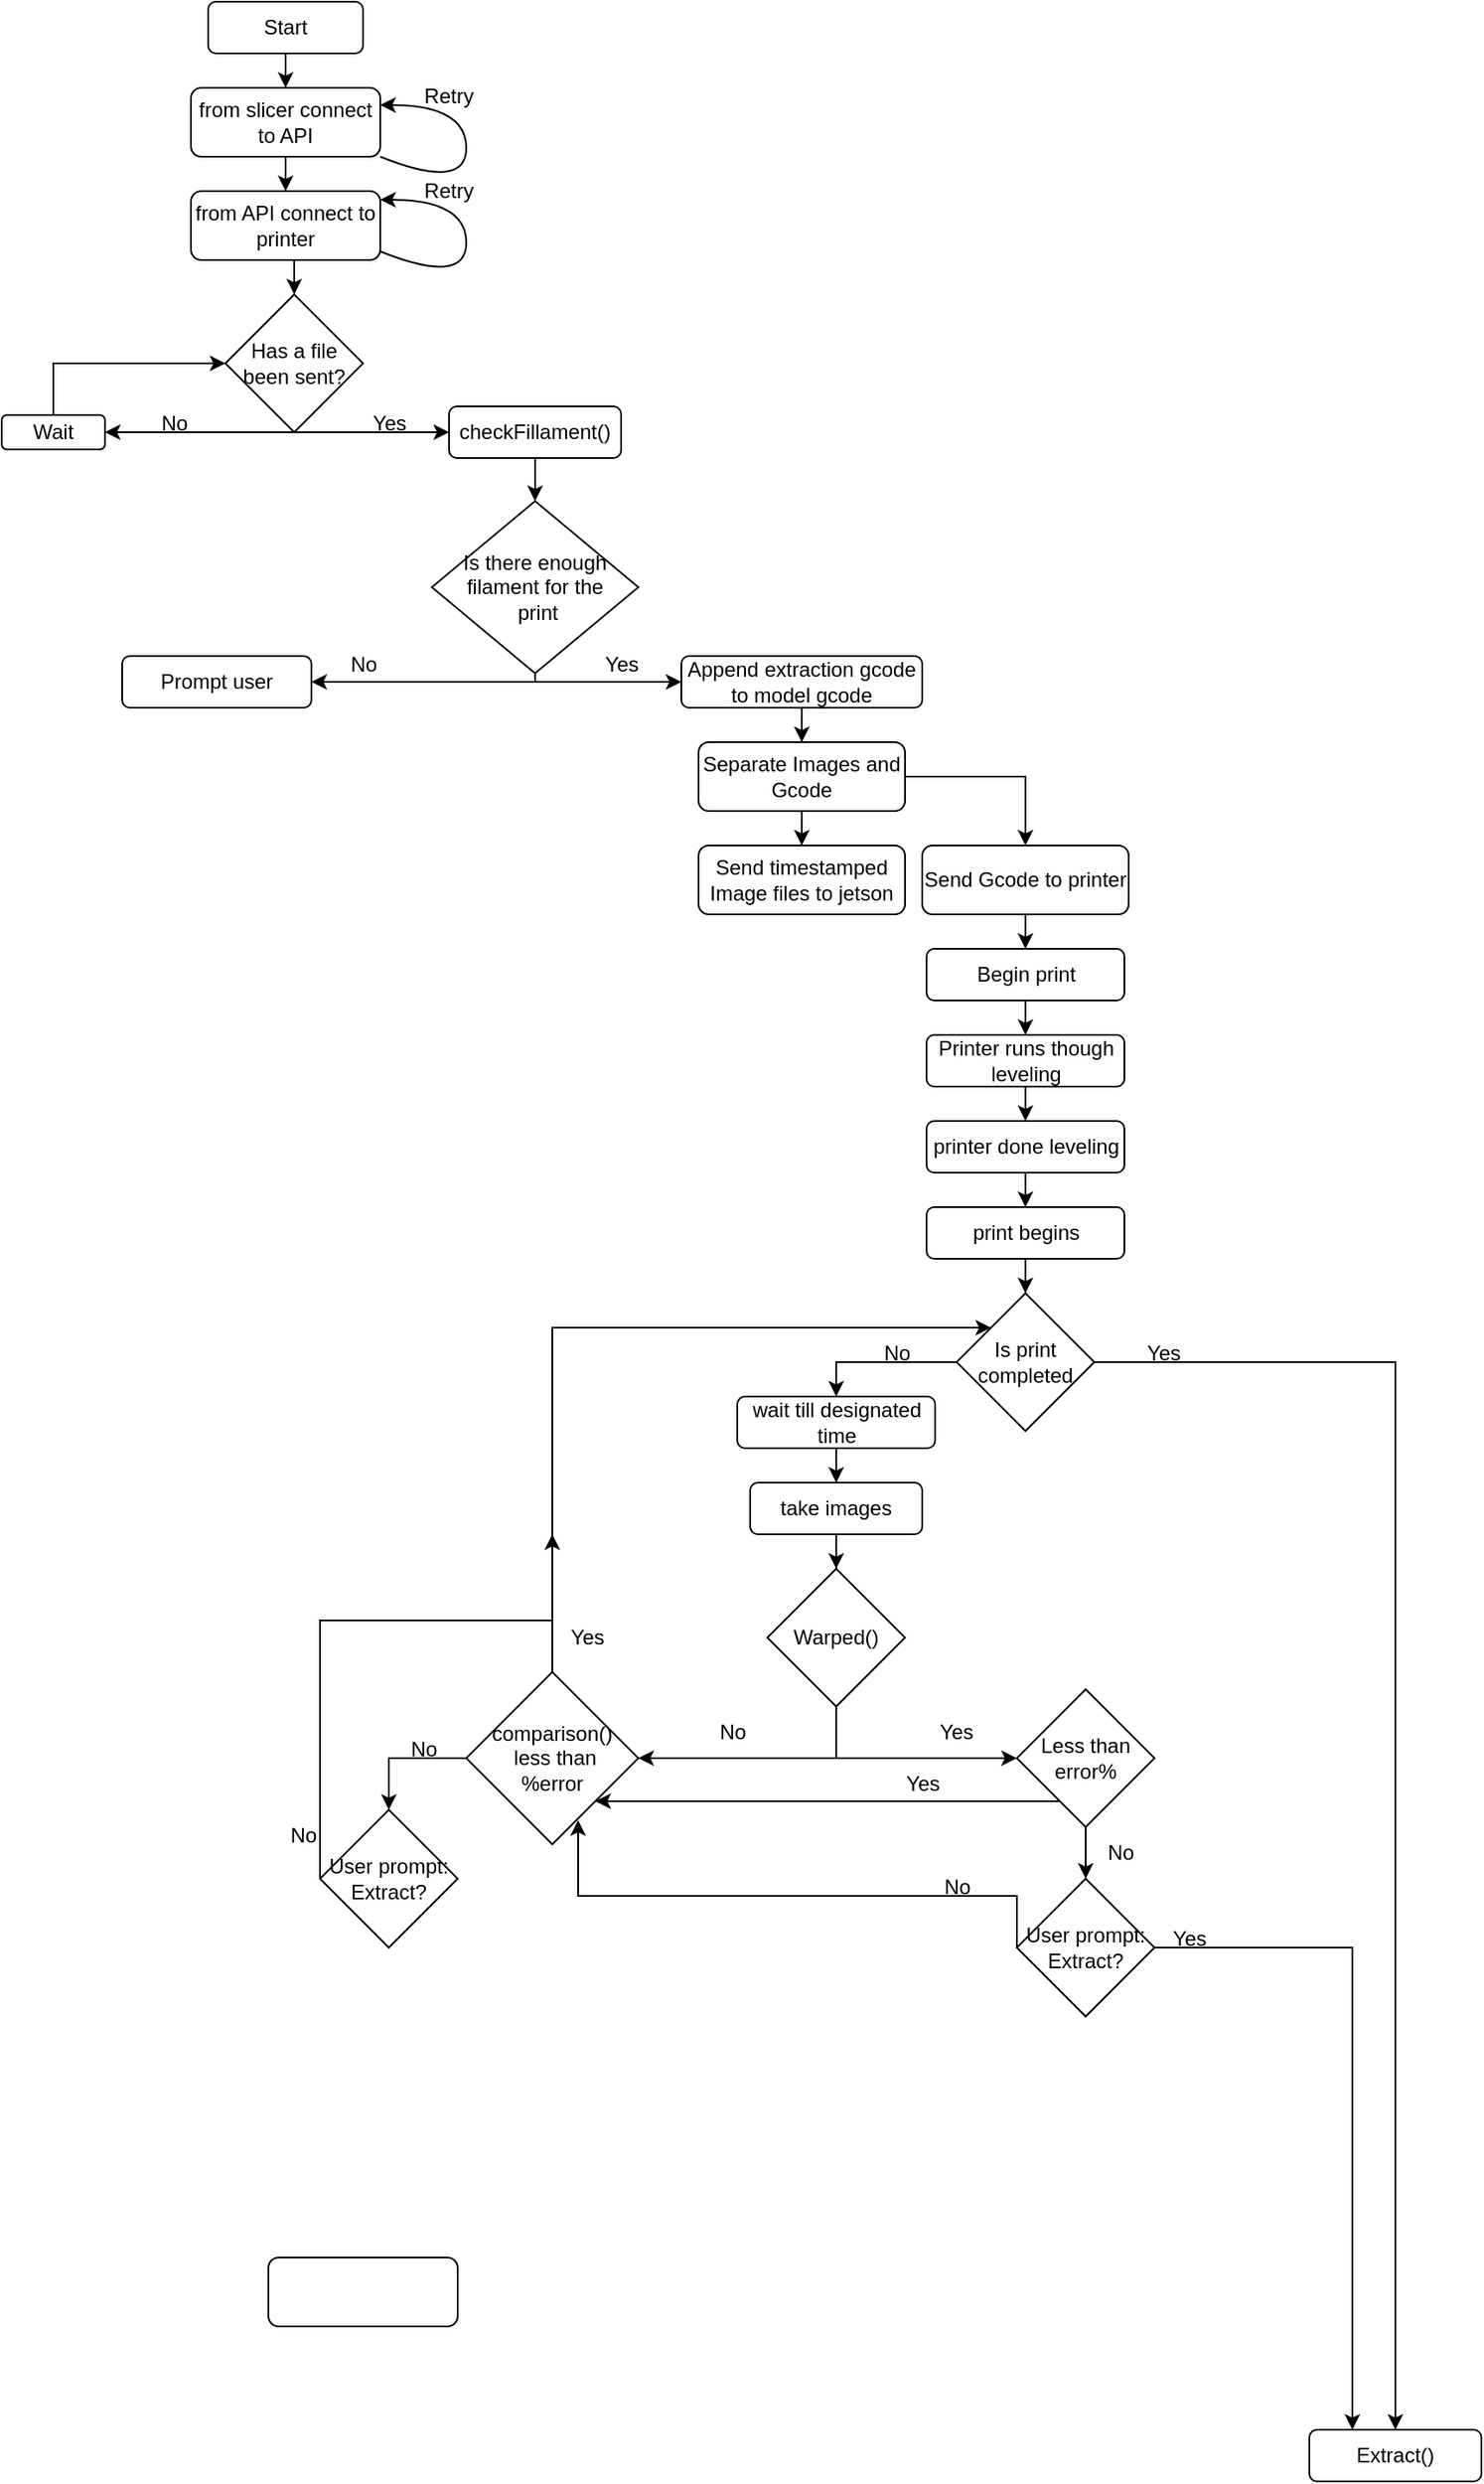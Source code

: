 <mxfile version="26.0.9">
  <diagram name="Page-1" id="kYooNpCp2hI3CkGdYWUN">
    <mxGraphModel dx="1434" dy="772" grid="1" gridSize="10" guides="1" tooltips="1" connect="1" arrows="1" fold="1" page="1" pageScale="1" pageWidth="1100" pageHeight="1700" math="0" shadow="0">
      <root>
        <mxCell id="0" />
        <mxCell id="1" parent="0" />
        <mxCell id="pvzHqOEDjz9k87qh_aGD-4" style="edgeStyle=orthogonalEdgeStyle;rounded=0;orthogonalLoop=1;jettySize=auto;html=1;" edge="1" parent="1" source="pvzHqOEDjz9k87qh_aGD-1" target="pvzHqOEDjz9k87qh_aGD-2">
          <mxGeometry relative="1" as="geometry" />
        </mxCell>
        <mxCell id="pvzHqOEDjz9k87qh_aGD-1" value="Start" style="rounded=1;whiteSpace=wrap;html=1;" vertex="1" parent="1">
          <mxGeometry x="150" y="10" width="90" height="30" as="geometry" />
        </mxCell>
        <mxCell id="pvzHqOEDjz9k87qh_aGD-5" style="edgeStyle=orthogonalEdgeStyle;rounded=0;orthogonalLoop=1;jettySize=auto;html=1;" edge="1" parent="1" source="pvzHqOEDjz9k87qh_aGD-2" target="pvzHqOEDjz9k87qh_aGD-3">
          <mxGeometry relative="1" as="geometry" />
        </mxCell>
        <mxCell id="pvzHqOEDjz9k87qh_aGD-2" value="from slicer connect to API" style="rounded=1;whiteSpace=wrap;html=1;" vertex="1" parent="1">
          <mxGeometry x="140" y="60" width="110" height="40" as="geometry" />
        </mxCell>
        <mxCell id="pvzHqOEDjz9k87qh_aGD-25" style="edgeStyle=orthogonalEdgeStyle;rounded=0;orthogonalLoop=1;jettySize=auto;html=1;entryX=0.5;entryY=0;entryDx=0;entryDy=0;" edge="1" parent="1" source="pvzHqOEDjz9k87qh_aGD-3" target="pvzHqOEDjz9k87qh_aGD-10">
          <mxGeometry relative="1" as="geometry">
            <mxPoint x="210" y="180" as="targetPoint" />
            <Array as="points">
              <mxPoint x="200" y="170" />
              <mxPoint x="200" y="170" />
            </Array>
          </mxGeometry>
        </mxCell>
        <mxCell id="pvzHqOEDjz9k87qh_aGD-3" value="from API connect to printer" style="rounded=1;whiteSpace=wrap;html=1;" vertex="1" parent="1">
          <mxGeometry x="140" y="120" width="110" height="40" as="geometry" />
        </mxCell>
        <mxCell id="pvzHqOEDjz9k87qh_aGD-6" value="" style="curved=1;endArrow=classic;html=1;rounded=0;" edge="1" parent="1">
          <mxGeometry width="50" height="50" relative="1" as="geometry">
            <mxPoint x="250" y="100" as="sourcePoint" />
            <mxPoint x="250" y="70" as="targetPoint" />
            <Array as="points">
              <mxPoint x="300" y="120" />
              <mxPoint x="300" y="70" />
              <mxPoint x="250" y="70" />
            </Array>
          </mxGeometry>
        </mxCell>
        <mxCell id="pvzHqOEDjz9k87qh_aGD-7" value="Retry" style="text;html=1;align=center;verticalAlign=middle;whiteSpace=wrap;rounded=0;" vertex="1" parent="1">
          <mxGeometry x="260" y="50" width="60" height="30" as="geometry" />
        </mxCell>
        <mxCell id="pvzHqOEDjz9k87qh_aGD-8" value="Retry" style="text;html=1;align=center;verticalAlign=middle;whiteSpace=wrap;rounded=0;" vertex="1" parent="1">
          <mxGeometry x="260" y="105" width="60" height="30" as="geometry" />
        </mxCell>
        <mxCell id="pvzHqOEDjz9k87qh_aGD-9" value="" style="curved=1;endArrow=classic;html=1;rounded=0;" edge="1" parent="1">
          <mxGeometry width="50" height="50" relative="1" as="geometry">
            <mxPoint x="250" y="155" as="sourcePoint" />
            <mxPoint x="250" y="125" as="targetPoint" />
            <Array as="points">
              <mxPoint x="300" y="175" />
              <mxPoint x="300" y="125" />
              <mxPoint x="250" y="125" />
            </Array>
          </mxGeometry>
        </mxCell>
        <mxCell id="pvzHqOEDjz9k87qh_aGD-14" style="edgeStyle=orthogonalEdgeStyle;rounded=0;orthogonalLoop=1;jettySize=auto;html=1;" edge="1" parent="1" source="pvzHqOEDjz9k87qh_aGD-10">
          <mxGeometry relative="1" as="geometry">
            <mxPoint x="90" y="260" as="targetPoint" />
            <Array as="points">
              <mxPoint x="101" y="260" />
            </Array>
          </mxGeometry>
        </mxCell>
        <mxCell id="pvzHqOEDjz9k87qh_aGD-21" style="edgeStyle=orthogonalEdgeStyle;rounded=0;orthogonalLoop=1;jettySize=auto;html=1;" edge="1" parent="1" source="pvzHqOEDjz9k87qh_aGD-10" target="pvzHqOEDjz9k87qh_aGD-20">
          <mxGeometry relative="1" as="geometry">
            <Array as="points">
              <mxPoint x="250" y="260" />
              <mxPoint x="250" y="260" />
            </Array>
          </mxGeometry>
        </mxCell>
        <mxCell id="pvzHqOEDjz9k87qh_aGD-10" value="Has a file been sent?" style="rhombus;whiteSpace=wrap;html=1;" vertex="1" parent="1">
          <mxGeometry x="160" y="180" width="80" height="80" as="geometry" />
        </mxCell>
        <mxCell id="pvzHqOEDjz9k87qh_aGD-16" style="edgeStyle=orthogonalEdgeStyle;rounded=0;orthogonalLoop=1;jettySize=auto;html=1;entryX=0;entryY=0.5;entryDx=0;entryDy=0;" edge="1" parent="1" source="pvzHqOEDjz9k87qh_aGD-13" target="pvzHqOEDjz9k87qh_aGD-10">
          <mxGeometry relative="1" as="geometry">
            <Array as="points">
              <mxPoint x="60" y="220" />
            </Array>
          </mxGeometry>
        </mxCell>
        <mxCell id="pvzHqOEDjz9k87qh_aGD-13" value="Wait" style="rounded=1;whiteSpace=wrap;html=1;" vertex="1" parent="1">
          <mxGeometry x="30" y="250" width="60" height="20" as="geometry" />
        </mxCell>
        <mxCell id="pvzHqOEDjz9k87qh_aGD-15" value="No" style="text;html=1;align=center;verticalAlign=middle;resizable=0;points=[];autosize=1;strokeColor=none;fillColor=none;" vertex="1" parent="1">
          <mxGeometry x="110" y="240" width="40" height="30" as="geometry" />
        </mxCell>
        <mxCell id="pvzHqOEDjz9k87qh_aGD-18" value="Yes" style="text;html=1;align=center;verticalAlign=middle;resizable=0;points=[];autosize=1;strokeColor=none;fillColor=none;" vertex="1" parent="1">
          <mxGeometry x="235" y="240" width="40" height="30" as="geometry" />
        </mxCell>
        <mxCell id="pvzHqOEDjz9k87qh_aGD-24" style="edgeStyle=orthogonalEdgeStyle;rounded=0;orthogonalLoop=1;jettySize=auto;html=1;" edge="1" parent="1" source="pvzHqOEDjz9k87qh_aGD-20" target="pvzHqOEDjz9k87qh_aGD-22">
          <mxGeometry relative="1" as="geometry" />
        </mxCell>
        <mxCell id="pvzHqOEDjz9k87qh_aGD-20" value="checkFillament()" style="rounded=1;whiteSpace=wrap;html=1;" vertex="1" parent="1">
          <mxGeometry x="290" y="245" width="100" height="30" as="geometry" />
        </mxCell>
        <mxCell id="pvzHqOEDjz9k87qh_aGD-31" style="edgeStyle=orthogonalEdgeStyle;rounded=0;orthogonalLoop=1;jettySize=auto;html=1;entryX=1;entryY=0.5;entryDx=0;entryDy=0;" edge="1" parent="1" source="pvzHqOEDjz9k87qh_aGD-22" target="pvzHqOEDjz9k87qh_aGD-26">
          <mxGeometry relative="1" as="geometry">
            <Array as="points">
              <mxPoint x="340" y="405" />
            </Array>
          </mxGeometry>
        </mxCell>
        <mxCell id="pvzHqOEDjz9k87qh_aGD-33" style="edgeStyle=orthogonalEdgeStyle;rounded=0;orthogonalLoop=1;jettySize=auto;html=1;entryX=0;entryY=0.5;entryDx=0;entryDy=0;" edge="1" parent="1" source="pvzHqOEDjz9k87qh_aGD-22" target="pvzHqOEDjz9k87qh_aGD-32">
          <mxGeometry relative="1" as="geometry">
            <Array as="points">
              <mxPoint x="340" y="405" />
            </Array>
          </mxGeometry>
        </mxCell>
        <mxCell id="pvzHqOEDjz9k87qh_aGD-22" value="Is there enough filament for the&lt;div&gt;&amp;nbsp;print&lt;/div&gt;" style="rhombus;whiteSpace=wrap;html=1;" vertex="1" parent="1">
          <mxGeometry x="280" y="300" width="120" height="100" as="geometry" />
        </mxCell>
        <mxCell id="pvzHqOEDjz9k87qh_aGD-26" value="Prompt user" style="rounded=1;whiteSpace=wrap;html=1;" vertex="1" parent="1">
          <mxGeometry x="100" y="390" width="110" height="30" as="geometry" />
        </mxCell>
        <mxCell id="pvzHqOEDjz9k87qh_aGD-30" value="No" style="text;html=1;align=center;verticalAlign=middle;resizable=0;points=[];autosize=1;strokeColor=none;fillColor=none;" vertex="1" parent="1">
          <mxGeometry x="220" y="380" width="40" height="30" as="geometry" />
        </mxCell>
        <mxCell id="pvzHqOEDjz9k87qh_aGD-39" style="edgeStyle=orthogonalEdgeStyle;rounded=0;orthogonalLoop=1;jettySize=auto;html=1;entryX=0.5;entryY=0;entryDx=0;entryDy=0;" edge="1" parent="1" source="pvzHqOEDjz9k87qh_aGD-32" target="pvzHqOEDjz9k87qh_aGD-38">
          <mxGeometry relative="1" as="geometry" />
        </mxCell>
        <mxCell id="pvzHqOEDjz9k87qh_aGD-32" value="Append extraction gcode to model gcode" style="rounded=1;whiteSpace=wrap;html=1;" vertex="1" parent="1">
          <mxGeometry x="425" y="390" width="140" height="30" as="geometry" />
        </mxCell>
        <mxCell id="pvzHqOEDjz9k87qh_aGD-34" value="Yes" style="text;html=1;align=center;verticalAlign=middle;resizable=0;points=[];autosize=1;strokeColor=none;fillColor=none;" vertex="1" parent="1">
          <mxGeometry x="370" y="380" width="40" height="30" as="geometry" />
        </mxCell>
        <mxCell id="pvzHqOEDjz9k87qh_aGD-37" value="Send timestamped Image files to jetson" style="rounded=1;whiteSpace=wrap;html=1;" vertex="1" parent="1">
          <mxGeometry x="435" y="500" width="120" height="40" as="geometry" />
        </mxCell>
        <mxCell id="pvzHqOEDjz9k87qh_aGD-40" style="edgeStyle=orthogonalEdgeStyle;rounded=0;orthogonalLoop=1;jettySize=auto;html=1;entryX=0.5;entryY=0;entryDx=0;entryDy=0;" edge="1" parent="1" source="pvzHqOEDjz9k87qh_aGD-38" target="pvzHqOEDjz9k87qh_aGD-37">
          <mxGeometry relative="1" as="geometry" />
        </mxCell>
        <mxCell id="pvzHqOEDjz9k87qh_aGD-42" style="edgeStyle=orthogonalEdgeStyle;rounded=0;orthogonalLoop=1;jettySize=auto;html=1;entryX=0.5;entryY=0;entryDx=0;entryDy=0;" edge="1" parent="1" source="pvzHqOEDjz9k87qh_aGD-38" target="pvzHqOEDjz9k87qh_aGD-41">
          <mxGeometry relative="1" as="geometry" />
        </mxCell>
        <mxCell id="pvzHqOEDjz9k87qh_aGD-38" value="Separate Images and Gcode" style="rounded=1;whiteSpace=wrap;html=1;" vertex="1" parent="1">
          <mxGeometry x="435" y="440" width="120" height="40" as="geometry" />
        </mxCell>
        <mxCell id="pvzHqOEDjz9k87qh_aGD-44" style="edgeStyle=orthogonalEdgeStyle;rounded=0;orthogonalLoop=1;jettySize=auto;html=1;entryX=0.5;entryY=0;entryDx=0;entryDy=0;" edge="1" parent="1" source="pvzHqOEDjz9k87qh_aGD-41" target="pvzHqOEDjz9k87qh_aGD-43">
          <mxGeometry relative="1" as="geometry" />
        </mxCell>
        <mxCell id="pvzHqOEDjz9k87qh_aGD-41" value="Send Gcode to printer" style="rounded=1;whiteSpace=wrap;html=1;" vertex="1" parent="1">
          <mxGeometry x="565" y="500" width="120" height="40" as="geometry" />
        </mxCell>
        <mxCell id="pvzHqOEDjz9k87qh_aGD-47" style="edgeStyle=orthogonalEdgeStyle;rounded=0;orthogonalLoop=1;jettySize=auto;html=1;" edge="1" parent="1" source="pvzHqOEDjz9k87qh_aGD-43" target="pvzHqOEDjz9k87qh_aGD-45">
          <mxGeometry relative="1" as="geometry" />
        </mxCell>
        <mxCell id="pvzHqOEDjz9k87qh_aGD-43" value="Begin print" style="rounded=1;whiteSpace=wrap;html=1;" vertex="1" parent="1">
          <mxGeometry x="567.5" y="560" width="115" height="30" as="geometry" />
        </mxCell>
        <mxCell id="pvzHqOEDjz9k87qh_aGD-49" style="edgeStyle=orthogonalEdgeStyle;rounded=0;orthogonalLoop=1;jettySize=auto;html=1;" edge="1" parent="1" source="pvzHqOEDjz9k87qh_aGD-45" target="pvzHqOEDjz9k87qh_aGD-48">
          <mxGeometry relative="1" as="geometry" />
        </mxCell>
        <mxCell id="pvzHqOEDjz9k87qh_aGD-45" value="Printer runs though leveling" style="rounded=1;whiteSpace=wrap;html=1;" vertex="1" parent="1">
          <mxGeometry x="567.5" y="610" width="115" height="30" as="geometry" />
        </mxCell>
        <mxCell id="pvzHqOEDjz9k87qh_aGD-51" style="edgeStyle=orthogonalEdgeStyle;rounded=0;orthogonalLoop=1;jettySize=auto;html=1;" edge="1" parent="1" source="pvzHqOEDjz9k87qh_aGD-48" target="pvzHqOEDjz9k87qh_aGD-50">
          <mxGeometry relative="1" as="geometry" />
        </mxCell>
        <mxCell id="pvzHqOEDjz9k87qh_aGD-48" value="printer done leveling" style="rounded=1;whiteSpace=wrap;html=1;" vertex="1" parent="1">
          <mxGeometry x="567.5" y="660" width="115" height="30" as="geometry" />
        </mxCell>
        <mxCell id="pvzHqOEDjz9k87qh_aGD-71" style="edgeStyle=orthogonalEdgeStyle;rounded=0;orthogonalLoop=1;jettySize=auto;html=1;entryX=0.5;entryY=0;entryDx=0;entryDy=0;" edge="1" parent="1" source="pvzHqOEDjz9k87qh_aGD-50" target="pvzHqOEDjz9k87qh_aGD-70">
          <mxGeometry relative="1" as="geometry" />
        </mxCell>
        <mxCell id="pvzHqOEDjz9k87qh_aGD-50" value="print begins" style="rounded=1;whiteSpace=wrap;html=1;" vertex="1" parent="1">
          <mxGeometry x="567.5" y="710" width="115" height="30" as="geometry" />
        </mxCell>
        <mxCell id="pvzHqOEDjz9k87qh_aGD-55" style="edgeStyle=orthogonalEdgeStyle;rounded=0;orthogonalLoop=1;jettySize=auto;html=1;" edge="1" parent="1" source="pvzHqOEDjz9k87qh_aGD-52" target="pvzHqOEDjz9k87qh_aGD-54">
          <mxGeometry relative="1" as="geometry" />
        </mxCell>
        <mxCell id="pvzHqOEDjz9k87qh_aGD-52" value="wait till designated time" style="rounded=1;whiteSpace=wrap;html=1;" vertex="1" parent="1">
          <mxGeometry x="457.5" y="820" width="115" height="30" as="geometry" />
        </mxCell>
        <mxCell id="pvzHqOEDjz9k87qh_aGD-57" style="edgeStyle=orthogonalEdgeStyle;rounded=0;orthogonalLoop=1;jettySize=auto;html=1;entryX=0.5;entryY=0;entryDx=0;entryDy=0;" edge="1" parent="1" source="pvzHqOEDjz9k87qh_aGD-54" target="pvzHqOEDjz9k87qh_aGD-58">
          <mxGeometry relative="1" as="geometry">
            <mxPoint x="515" y="920" as="targetPoint" />
          </mxGeometry>
        </mxCell>
        <mxCell id="pvzHqOEDjz9k87qh_aGD-54" value="take images" style="rounded=1;whiteSpace=wrap;html=1;" vertex="1" parent="1">
          <mxGeometry x="465" y="870" width="100" height="30" as="geometry" />
        </mxCell>
        <mxCell id="pvzHqOEDjz9k87qh_aGD-89" style="edgeStyle=orthogonalEdgeStyle;rounded=0;orthogonalLoop=1;jettySize=auto;html=1;entryX=1;entryY=0.5;entryDx=0;entryDy=0;" edge="1" parent="1" source="pvzHqOEDjz9k87qh_aGD-58" target="pvzHqOEDjz9k87qh_aGD-63">
          <mxGeometry relative="1" as="geometry">
            <Array as="points">
              <mxPoint x="515" y="1030" />
            </Array>
          </mxGeometry>
        </mxCell>
        <mxCell id="pvzHqOEDjz9k87qh_aGD-90" style="edgeStyle=orthogonalEdgeStyle;rounded=0;orthogonalLoop=1;jettySize=auto;html=1;entryX=0;entryY=0.5;entryDx=0;entryDy=0;" edge="1" parent="1" source="pvzHqOEDjz9k87qh_aGD-58" target="pvzHqOEDjz9k87qh_aGD-61">
          <mxGeometry relative="1" as="geometry">
            <Array as="points">
              <mxPoint x="515" y="1030" />
            </Array>
          </mxGeometry>
        </mxCell>
        <mxCell id="pvzHqOEDjz9k87qh_aGD-58" value="Warped()" style="rhombus;whiteSpace=wrap;html=1;" vertex="1" parent="1">
          <mxGeometry x="475" y="920" width="80" height="80" as="geometry" />
        </mxCell>
        <mxCell id="pvzHqOEDjz9k87qh_aGD-91" style="edgeStyle=orthogonalEdgeStyle;rounded=0;orthogonalLoop=1;jettySize=auto;html=1;entryX=0.5;entryY=0;entryDx=0;entryDy=0;" edge="1" parent="1" source="pvzHqOEDjz9k87qh_aGD-61" target="pvzHqOEDjz9k87qh_aGD-80">
          <mxGeometry relative="1" as="geometry" />
        </mxCell>
        <mxCell id="pvzHqOEDjz9k87qh_aGD-93" style="edgeStyle=orthogonalEdgeStyle;rounded=0;orthogonalLoop=1;jettySize=auto;html=1;entryX=1;entryY=1;entryDx=0;entryDy=0;" edge="1" parent="1" source="pvzHqOEDjz9k87qh_aGD-61" target="pvzHqOEDjz9k87qh_aGD-63">
          <mxGeometry relative="1" as="geometry">
            <Array as="points">
              <mxPoint x="560" y="1055" />
              <mxPoint x="560" y="1055" />
            </Array>
          </mxGeometry>
        </mxCell>
        <mxCell id="pvzHqOEDjz9k87qh_aGD-61" value="Less than error%" style="rhombus;whiteSpace=wrap;html=1;" vertex="1" parent="1">
          <mxGeometry x="620" y="990" width="80" height="80" as="geometry" />
        </mxCell>
        <mxCell id="pvzHqOEDjz9k87qh_aGD-99" style="edgeStyle=orthogonalEdgeStyle;rounded=0;orthogonalLoop=1;jettySize=auto;html=1;entryX=0;entryY=0;entryDx=0;entryDy=0;" edge="1" parent="1" source="pvzHqOEDjz9k87qh_aGD-63" target="pvzHqOEDjz9k87qh_aGD-70">
          <mxGeometry relative="1" as="geometry">
            <Array as="points">
              <mxPoint x="350" y="780" />
            </Array>
          </mxGeometry>
        </mxCell>
        <mxCell id="pvzHqOEDjz9k87qh_aGD-103" style="edgeStyle=orthogonalEdgeStyle;rounded=0;orthogonalLoop=1;jettySize=auto;html=1;entryX=0.5;entryY=0;entryDx=0;entryDy=0;" edge="1" parent="1" source="pvzHqOEDjz9k87qh_aGD-63" target="pvzHqOEDjz9k87qh_aGD-98">
          <mxGeometry relative="1" as="geometry" />
        </mxCell>
        <mxCell id="pvzHqOEDjz9k87qh_aGD-63" value="comparison()&lt;div&gt;&amp;nbsp;less than&lt;div&gt;%error&lt;/div&gt;&lt;/div&gt;" style="rhombus;whiteSpace=wrap;html=1;" vertex="1" parent="1">
          <mxGeometry x="300" y="980" width="100" height="100" as="geometry" />
        </mxCell>
        <mxCell id="pvzHqOEDjz9k87qh_aGD-65" value="Yes" style="text;html=1;align=center;verticalAlign=middle;whiteSpace=wrap;rounded=0;" vertex="1" parent="1">
          <mxGeometry x="555" y="1000" width="60" height="30" as="geometry" />
        </mxCell>
        <mxCell id="pvzHqOEDjz9k87qh_aGD-67" value="No" style="text;html=1;align=center;verticalAlign=middle;whiteSpace=wrap;rounded=0;" vertex="1" parent="1">
          <mxGeometry x="425" y="1000" width="60" height="30" as="geometry" />
        </mxCell>
        <mxCell id="pvzHqOEDjz9k87qh_aGD-72" style="edgeStyle=orthogonalEdgeStyle;rounded=0;orthogonalLoop=1;jettySize=auto;html=1;entryX=0.5;entryY=0;entryDx=0;entryDy=0;" edge="1" parent="1" source="pvzHqOEDjz9k87qh_aGD-70" target="pvzHqOEDjz9k87qh_aGD-52">
          <mxGeometry relative="1" as="geometry" />
        </mxCell>
        <mxCell id="pvzHqOEDjz9k87qh_aGD-75" style="edgeStyle=orthogonalEdgeStyle;rounded=0;orthogonalLoop=1;jettySize=auto;html=1;entryX=0.5;entryY=0;entryDx=0;entryDy=0;" edge="1" parent="1" source="pvzHqOEDjz9k87qh_aGD-70" target="pvzHqOEDjz9k87qh_aGD-74">
          <mxGeometry relative="1" as="geometry" />
        </mxCell>
        <mxCell id="pvzHqOEDjz9k87qh_aGD-70" value="Is print completed" style="rhombus;whiteSpace=wrap;html=1;" vertex="1" parent="1">
          <mxGeometry x="585" y="760" width="80" height="80" as="geometry" />
        </mxCell>
        <mxCell id="pvzHqOEDjz9k87qh_aGD-73" value="No" style="text;html=1;align=center;verticalAlign=middle;resizable=0;points=[];autosize=1;strokeColor=none;fillColor=none;" vertex="1" parent="1">
          <mxGeometry x="530" y="780" width="40" height="30" as="geometry" />
        </mxCell>
        <mxCell id="pvzHqOEDjz9k87qh_aGD-74" value="Extract()" style="rounded=1;whiteSpace=wrap;html=1;" vertex="1" parent="1">
          <mxGeometry x="790" y="1420" width="100" height="30" as="geometry" />
        </mxCell>
        <mxCell id="pvzHqOEDjz9k87qh_aGD-76" value="Yes" style="text;html=1;align=center;verticalAlign=middle;resizable=0;points=[];autosize=1;strokeColor=none;fillColor=none;" vertex="1" parent="1">
          <mxGeometry x="685" y="780" width="40" height="30" as="geometry" />
        </mxCell>
        <mxCell id="pvzHqOEDjz9k87qh_aGD-78" value="Yes" style="text;html=1;align=center;verticalAlign=middle;resizable=0;points=[];autosize=1;strokeColor=none;fillColor=none;" vertex="1" parent="1">
          <mxGeometry x="545" y="1030" width="40" height="30" as="geometry" />
        </mxCell>
        <mxCell id="pvzHqOEDjz9k87qh_aGD-94" style="edgeStyle=orthogonalEdgeStyle;rounded=0;orthogonalLoop=1;jettySize=auto;html=1;entryX=0.25;entryY=0;entryDx=0;entryDy=0;" edge="1" parent="1" source="pvzHqOEDjz9k87qh_aGD-80" target="pvzHqOEDjz9k87qh_aGD-74">
          <mxGeometry relative="1" as="geometry" />
        </mxCell>
        <mxCell id="pvzHqOEDjz9k87qh_aGD-80" value="User prompt: Extract?" style="rhombus;whiteSpace=wrap;html=1;" vertex="1" parent="1">
          <mxGeometry x="620" y="1100" width="80" height="80" as="geometry" />
        </mxCell>
        <mxCell id="pvzHqOEDjz9k87qh_aGD-82" value="No" style="text;html=1;align=center;verticalAlign=middle;resizable=0;points=[];autosize=1;strokeColor=none;fillColor=none;" vertex="1" parent="1">
          <mxGeometry x="660" y="1070" width="40" height="30" as="geometry" />
        </mxCell>
        <mxCell id="pvzHqOEDjz9k87qh_aGD-88" value="" style="rounded=1;whiteSpace=wrap;html=1;" vertex="1" parent="1">
          <mxGeometry x="185" y="1320" width="110" height="40" as="geometry" />
        </mxCell>
        <mxCell id="pvzHqOEDjz9k87qh_aGD-95" value="Yes" style="text;html=1;align=center;verticalAlign=middle;resizable=0;points=[];autosize=1;strokeColor=none;fillColor=none;" vertex="1" parent="1">
          <mxGeometry x="700" y="1120" width="40" height="30" as="geometry" />
        </mxCell>
        <mxCell id="pvzHqOEDjz9k87qh_aGD-96" style="edgeStyle=orthogonalEdgeStyle;rounded=0;orthogonalLoop=1;jettySize=auto;html=1;entryX=0.65;entryY=0.86;entryDx=0;entryDy=0;entryPerimeter=0;exitX=0;exitY=0.5;exitDx=0;exitDy=0;" edge="1" parent="1" source="pvzHqOEDjz9k87qh_aGD-80" target="pvzHqOEDjz9k87qh_aGD-63">
          <mxGeometry relative="1" as="geometry">
            <Array as="points">
              <mxPoint x="620" y="1110" />
              <mxPoint x="365" y="1110" />
            </Array>
          </mxGeometry>
        </mxCell>
        <mxCell id="pvzHqOEDjz9k87qh_aGD-97" value="No" style="text;html=1;align=center;verticalAlign=middle;resizable=0;points=[];autosize=1;strokeColor=none;fillColor=none;" vertex="1" parent="1">
          <mxGeometry x="565" y="1090" width="40" height="30" as="geometry" />
        </mxCell>
        <mxCell id="pvzHqOEDjz9k87qh_aGD-106" style="edgeStyle=orthogonalEdgeStyle;rounded=0;orthogonalLoop=1;jettySize=auto;html=1;exitX=0;exitY=0.5;exitDx=0;exitDy=0;" edge="1" parent="1" source="pvzHqOEDjz9k87qh_aGD-98">
          <mxGeometry relative="1" as="geometry">
            <mxPoint x="350" y="900" as="targetPoint" />
            <mxPoint x="210" y="1100" as="sourcePoint" />
            <Array as="points">
              <mxPoint x="215" y="950" />
              <mxPoint x="350" y="950" />
            </Array>
          </mxGeometry>
        </mxCell>
        <mxCell id="pvzHqOEDjz9k87qh_aGD-98" value="User prompt: Extract?" style="rhombus;whiteSpace=wrap;html=1;" vertex="1" parent="1">
          <mxGeometry x="215" y="1060" width="80" height="80" as="geometry" />
        </mxCell>
        <mxCell id="pvzHqOEDjz9k87qh_aGD-101" value="Yes" style="text;html=1;align=center;verticalAlign=middle;resizable=0;points=[];autosize=1;strokeColor=none;fillColor=none;" vertex="1" parent="1">
          <mxGeometry x="350" y="945" width="40" height="30" as="geometry" />
        </mxCell>
        <mxCell id="pvzHqOEDjz9k87qh_aGD-104" value="No" style="text;html=1;align=center;verticalAlign=middle;resizable=0;points=[];autosize=1;strokeColor=none;fillColor=none;" vertex="1" parent="1">
          <mxGeometry x="255" y="1010" width="40" height="30" as="geometry" />
        </mxCell>
        <mxCell id="pvzHqOEDjz9k87qh_aGD-108" value="No" style="text;html=1;align=center;verticalAlign=middle;resizable=0;points=[];autosize=1;strokeColor=none;fillColor=none;" vertex="1" parent="1">
          <mxGeometry x="185" y="1060" width="40" height="30" as="geometry" />
        </mxCell>
      </root>
    </mxGraphModel>
  </diagram>
</mxfile>
